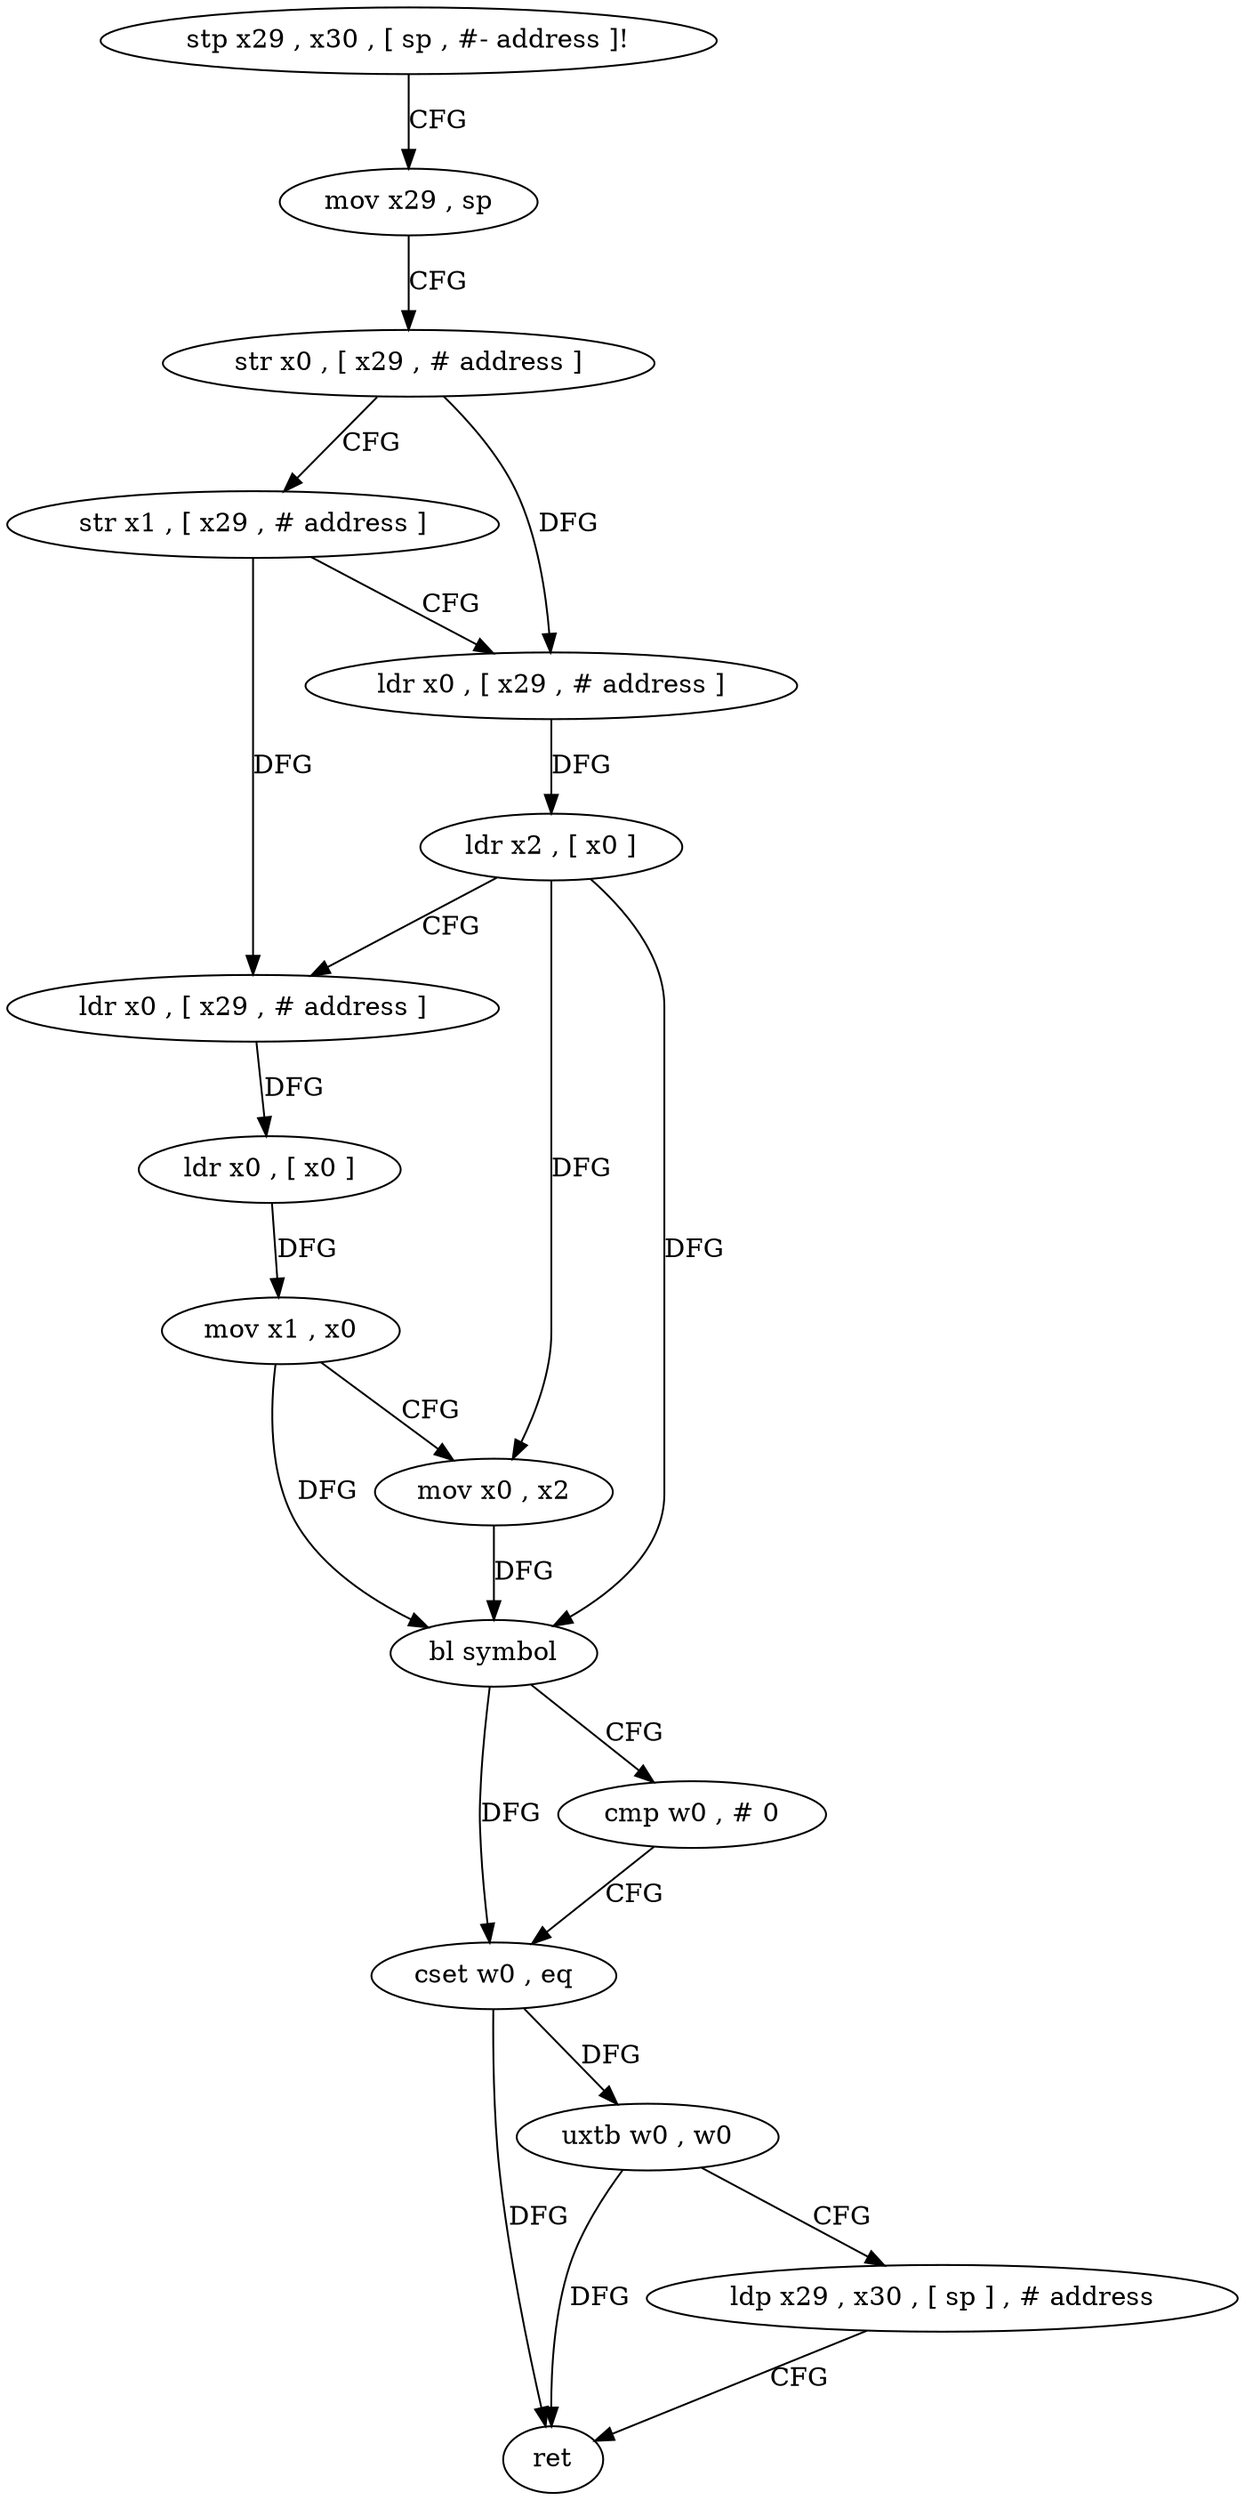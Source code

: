 digraph "func" {
"89564" [label = "stp x29 , x30 , [ sp , #- address ]!" ]
"89568" [label = "mov x29 , sp" ]
"89572" [label = "str x0 , [ x29 , # address ]" ]
"89576" [label = "str x1 , [ x29 , # address ]" ]
"89580" [label = "ldr x0 , [ x29 , # address ]" ]
"89584" [label = "ldr x2 , [ x0 ]" ]
"89588" [label = "ldr x0 , [ x29 , # address ]" ]
"89592" [label = "ldr x0 , [ x0 ]" ]
"89596" [label = "mov x1 , x0" ]
"89600" [label = "mov x0 , x2" ]
"89604" [label = "bl symbol" ]
"89608" [label = "cmp w0 , # 0" ]
"89612" [label = "cset w0 , eq" ]
"89616" [label = "uxtb w0 , w0" ]
"89620" [label = "ldp x29 , x30 , [ sp ] , # address" ]
"89624" [label = "ret" ]
"89564" -> "89568" [ label = "CFG" ]
"89568" -> "89572" [ label = "CFG" ]
"89572" -> "89576" [ label = "CFG" ]
"89572" -> "89580" [ label = "DFG" ]
"89576" -> "89580" [ label = "CFG" ]
"89576" -> "89588" [ label = "DFG" ]
"89580" -> "89584" [ label = "DFG" ]
"89584" -> "89588" [ label = "CFG" ]
"89584" -> "89600" [ label = "DFG" ]
"89584" -> "89604" [ label = "DFG" ]
"89588" -> "89592" [ label = "DFG" ]
"89592" -> "89596" [ label = "DFG" ]
"89596" -> "89600" [ label = "CFG" ]
"89596" -> "89604" [ label = "DFG" ]
"89600" -> "89604" [ label = "DFG" ]
"89604" -> "89608" [ label = "CFG" ]
"89604" -> "89612" [ label = "DFG" ]
"89608" -> "89612" [ label = "CFG" ]
"89612" -> "89616" [ label = "DFG" ]
"89612" -> "89624" [ label = "DFG" ]
"89616" -> "89620" [ label = "CFG" ]
"89616" -> "89624" [ label = "DFG" ]
"89620" -> "89624" [ label = "CFG" ]
}
